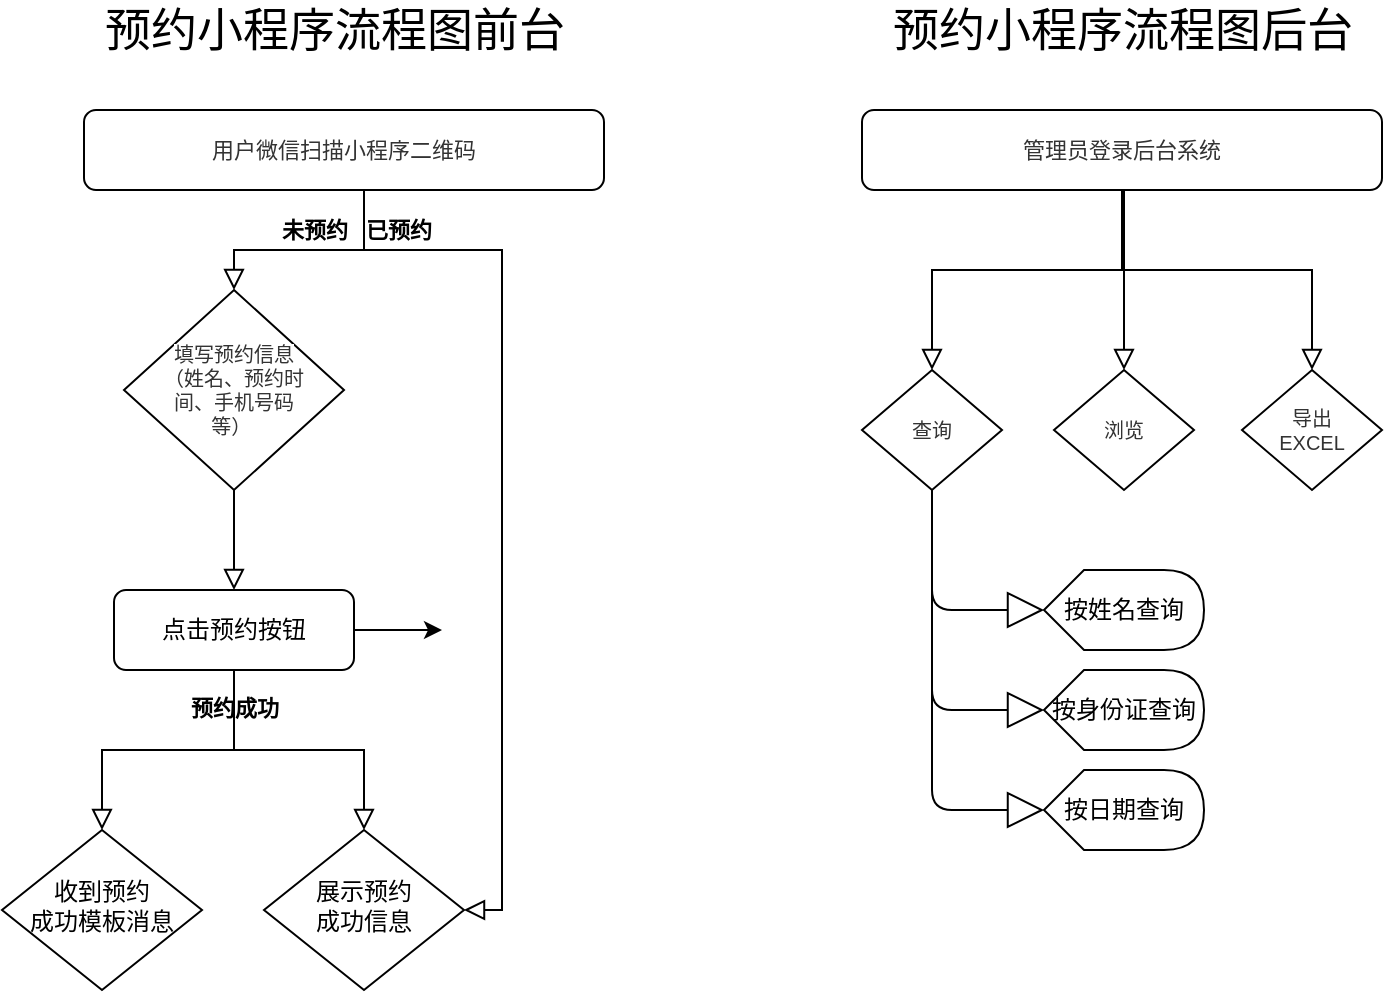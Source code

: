 <mxfile version="14.0.4" type="github">
  <diagram id="C5RBs43oDa-KdzZeNtuy" name="Page-1">
    <mxGraphModel dx="1895" dy="710" grid="1" gridSize="10" guides="1" tooltips="1" connect="1" arrows="1" fold="1" page="1" pageScale="1" pageWidth="827" pageHeight="1169" math="0" shadow="0">
      <root>
        <mxCell id="WIyWlLk6GJQsqaUBKTNV-0" />
        <mxCell id="WIyWlLk6GJQsqaUBKTNV-1" parent="WIyWlLk6GJQsqaUBKTNV-0" />
        <mxCell id="WIyWlLk6GJQsqaUBKTNV-3" value="&lt;span style=&quot;color: rgb(51, 51, 51); font-size: 11px; background-color: rgb(255, 255, 255);&quot;&gt;用户微信扫描小程序二维码&lt;/span&gt;" style="rounded=1;whiteSpace=wrap;html=1;fontSize=11;glass=0;strokeWidth=1;shadow=0;" parent="WIyWlLk6GJQsqaUBKTNV-1" vertex="1">
          <mxGeometry x="91" y="80" width="260" height="40" as="geometry" />
        </mxCell>
        <mxCell id="WIyWlLk6GJQsqaUBKTNV-4" value="" style="rounded=0;html=1;jettySize=auto;orthogonalLoop=1;fontSize=11;endArrow=block;endFill=0;endSize=8;strokeWidth=1;shadow=0;labelBackgroundColor=none;edgeStyle=orthogonalEdgeStyle;fontStyle=1;entryX=0.5;entryY=0;entryDx=0;entryDy=0;" parent="WIyWlLk6GJQsqaUBKTNV-1" source="WIyWlLk6GJQsqaUBKTNV-6" target="WIyWlLk6GJQsqaUBKTNV-7" edge="1">
          <mxGeometry relative="1" as="geometry">
            <mxPoint as="offset" />
            <mxPoint x="166" y="310" as="targetPoint" />
          </mxGeometry>
        </mxCell>
        <object label="未预约" id="WIyWlLk6GJQsqaUBKTNV-5">
          <mxCell style="edgeStyle=orthogonalEdgeStyle;rounded=0;html=1;jettySize=auto;orthogonalLoop=1;fontSize=11;endArrow=block;endFill=0;endSize=8;strokeWidth=1;shadow=0;labelBackgroundColor=none;exitX=0.5;exitY=1;exitDx=0;exitDy=0;entryX=0.5;entryY=0;entryDx=0;entryDy=0;fontStyle=1" parent="WIyWlLk6GJQsqaUBKTNV-1" source="WIyWlLk6GJQsqaUBKTNV-3" target="WIyWlLk6GJQsqaUBKTNV-6" edge="1">
            <mxGeometry x="0.037" y="-10" relative="1" as="geometry">
              <mxPoint as="offset" />
              <Array as="points">
                <mxPoint x="231" y="120" />
                <mxPoint x="231" y="150" />
                <mxPoint x="166" y="150" />
              </Array>
            </mxGeometry>
          </mxCell>
        </object>
        <mxCell id="WIyWlLk6GJQsqaUBKTNV-6" value="&lt;span style=&quot;color: rgb(51 , 51 , 51) ; background-color: rgb(255 , 255 , 255) ; font-size: 10px&quot;&gt;填写预约信息&lt;br&gt;（姓名、预约时间、手机号码等）&amp;nbsp;&lt;/span&gt;" style="rhombus;whiteSpace=wrap;html=1;shadow=0;fontFamily=Helvetica;fontSize=10;align=center;strokeWidth=1;spacing=10;spacingTop=10;spacingLeft=10;spacingBottom=10;spacingRight=10;" parent="WIyWlLk6GJQsqaUBKTNV-1" vertex="1">
          <mxGeometry x="111" y="170" width="110" height="100" as="geometry" />
        </mxCell>
        <mxCell id="WIyWlLk6GJQsqaUBKTNV-7" value="点击预约按钮" style="rounded=1;whiteSpace=wrap;html=1;fontSize=12;glass=0;strokeWidth=1;shadow=0;" parent="WIyWlLk6GJQsqaUBKTNV-1" vertex="1">
          <mxGeometry x="106" y="320" width="120" height="40" as="geometry" />
        </mxCell>
        <object label="" id="moW7MfI9QaKfDxdkwFT4-2">
          <mxCell style="edgeStyle=orthogonalEdgeStyle;rounded=0;html=1;jettySize=auto;orthogonalLoop=1;fontSize=11;endArrow=block;endFill=0;endSize=8;strokeWidth=1;shadow=0;labelBackgroundColor=none;fontStyle=1;exitX=0.5;exitY=1;exitDx=0;exitDy=0;entryX=0.5;entryY=0;entryDx=0;entryDy=0;" parent="WIyWlLk6GJQsqaUBKTNV-1" source="WIyWlLk6GJQsqaUBKTNV-7" target="moW7MfI9QaKfDxdkwFT4-7" edge="1">
            <mxGeometry x="0.035" y="20" relative="1" as="geometry">
              <mxPoint as="offset" />
              <mxPoint x="211" y="400" as="sourcePoint" />
              <mxPoint x="231" y="440" as="targetPoint" />
            </mxGeometry>
          </mxCell>
        </object>
        <object label="已预约" id="moW7MfI9QaKfDxdkwFT4-5">
          <mxCell style="edgeStyle=orthogonalEdgeStyle;rounded=0;html=1;jettySize=auto;orthogonalLoop=1;fontSize=11;endArrow=block;endFill=0;endSize=8;strokeWidth=1;shadow=0;labelBackgroundColor=none;exitX=0.5;exitY=1;exitDx=0;exitDy=0;fontStyle=1;entryX=1;entryY=0.5;entryDx=0;entryDy=0;" parent="WIyWlLk6GJQsqaUBKTNV-1" source="WIyWlLk6GJQsqaUBKTNV-3" target="moW7MfI9QaKfDxdkwFT4-7" edge="1">
            <mxGeometry x="-0.754" y="10" relative="1" as="geometry">
              <mxPoint as="offset" />
              <mxPoint x="366" y="180" as="sourcePoint" />
              <mxPoint x="321" y="630" as="targetPoint" />
              <Array as="points">
                <mxPoint x="231" y="120" />
                <mxPoint x="231" y="150" />
                <mxPoint x="300" y="150" />
                <mxPoint x="300" y="480" />
              </Array>
            </mxGeometry>
          </mxCell>
        </object>
        <mxCell id="moW7MfI9QaKfDxdkwFT4-6" value="收到预约&lt;br&gt;成功模板消息" style="rhombus;whiteSpace=wrap;html=1;shadow=0;fontFamily=Helvetica;fontSize=12;align=center;strokeWidth=1;spacing=6;spacingTop=-4;" parent="WIyWlLk6GJQsqaUBKTNV-1" vertex="1">
          <mxGeometry x="50" y="440" width="100" height="80" as="geometry" />
        </mxCell>
        <mxCell id="moW7MfI9QaKfDxdkwFT4-7" value="展示预约&lt;br&gt;成功信息" style="rhombus;whiteSpace=wrap;html=1;shadow=0;fontFamily=Helvetica;fontSize=12;align=center;strokeWidth=1;spacing=6;spacingTop=-4;" parent="WIyWlLk6GJQsqaUBKTNV-1" vertex="1">
          <mxGeometry x="181" y="440" width="100" height="80" as="geometry" />
        </mxCell>
        <object label="预约成功" id="moW7MfI9QaKfDxdkwFT4-11">
          <mxCell style="edgeStyle=orthogonalEdgeStyle;rounded=0;html=1;jettySize=auto;orthogonalLoop=1;fontSize=11;endArrow=block;endFill=0;endSize=8;strokeWidth=1;shadow=0;labelBackgroundColor=none;fontStyle=1;entryX=0.5;entryY=0;entryDx=0;entryDy=0;exitX=0.5;exitY=1;exitDx=0;exitDy=0;" parent="WIyWlLk6GJQsqaUBKTNV-1" source="WIyWlLk6GJQsqaUBKTNV-7" target="moW7MfI9QaKfDxdkwFT4-6" edge="1">
            <mxGeometry x="-0.742" relative="1" as="geometry">
              <mxPoint as="offset" />
              <mxPoint x="176" y="380" as="sourcePoint" />
              <mxPoint x="241" y="450" as="targetPoint" />
            </mxGeometry>
          </mxCell>
        </object>
        <mxCell id="moW7MfI9QaKfDxdkwFT4-13" value="预约小程序流程图前台" style="text;html=1;align=center;verticalAlign=middle;resizable=0;points=[];autosize=1;fontSize=23;fontStyle=0" parent="WIyWlLk6GJQsqaUBKTNV-1" vertex="1">
          <mxGeometry x="91" y="25" width="250" height="30" as="geometry" />
        </mxCell>
        <mxCell id="g31PPvSDOEEg_XIyvHkc-0" value="预约小程序流程图后台" style="text;html=1;align=center;verticalAlign=middle;resizable=0;points=[];autosize=1;fontSize=23;fontStyle=0" vertex="1" parent="WIyWlLk6GJQsqaUBKTNV-1">
          <mxGeometry x="485" y="25" width="250" height="30" as="geometry" />
        </mxCell>
        <mxCell id="g31PPvSDOEEg_XIyvHkc-1" value="&lt;font color=&quot;#333333&quot;&gt;&lt;span style=&quot;background-color: rgb(255 , 255 , 255)&quot;&gt;管理员登录后台系统&lt;/span&gt;&lt;/font&gt;" style="rounded=1;whiteSpace=wrap;html=1;fontSize=11;glass=0;strokeWidth=1;shadow=0;" vertex="1" parent="WIyWlLk6GJQsqaUBKTNV-1">
          <mxGeometry x="480" y="80" width="260" height="40" as="geometry" />
        </mxCell>
        <mxCell id="g31PPvSDOEEg_XIyvHkc-4" value="&lt;font color=&quot;#333333&quot;&gt;&lt;span style=&quot;background-color: rgb(255 , 255 , 255)&quot;&gt;查询&lt;/span&gt;&lt;/font&gt;" style="rhombus;whiteSpace=wrap;html=1;shadow=0;fontFamily=Helvetica;fontSize=10;align=center;strokeWidth=1;spacing=10;spacingTop=10;spacingLeft=10;spacingBottom=10;spacingRight=10;" vertex="1" parent="WIyWlLk6GJQsqaUBKTNV-1">
          <mxGeometry x="480" y="210" width="70" height="60" as="geometry" />
        </mxCell>
        <mxCell id="g31PPvSDOEEg_XIyvHkc-6" value="&lt;font color=&quot;#333333&quot;&gt;&lt;span style=&quot;background-color: rgb(255 , 255 , 255)&quot;&gt;浏览&lt;/span&gt;&lt;/font&gt;" style="rhombus;whiteSpace=wrap;html=1;shadow=0;fontFamily=Helvetica;fontSize=10;align=center;strokeWidth=1;spacing=10;spacingTop=10;spacingLeft=10;spacingBottom=10;spacingRight=10;" vertex="1" parent="WIyWlLk6GJQsqaUBKTNV-1">
          <mxGeometry x="576" y="210" width="70" height="60" as="geometry" />
        </mxCell>
        <mxCell id="g31PPvSDOEEg_XIyvHkc-7" value="&lt;font color=&quot;#333333&quot;&gt;&lt;span style=&quot;background-color: rgb(255 , 255 , 255)&quot;&gt;导出EXCEL&lt;/span&gt;&lt;/font&gt;" style="rhombus;whiteSpace=wrap;html=1;shadow=0;fontFamily=Helvetica;fontSize=10;align=center;strokeWidth=1;spacing=10;spacingTop=10;spacingLeft=10;spacingBottom=10;spacingRight=10;" vertex="1" parent="WIyWlLk6GJQsqaUBKTNV-1">
          <mxGeometry x="670" y="210" width="70" height="60" as="geometry" />
        </mxCell>
        <object label="" id="g31PPvSDOEEg_XIyvHkc-8">
          <mxCell style="edgeStyle=orthogonalEdgeStyle;rounded=0;html=1;jettySize=auto;orthogonalLoop=1;fontSize=11;endArrow=block;endFill=0;endSize=8;strokeWidth=1;shadow=0;labelBackgroundColor=none;fontStyle=1;entryX=0.5;entryY=0;entryDx=0;entryDy=0;exitX=0.5;exitY=1;exitDx=0;exitDy=0;" edge="1" parent="WIyWlLk6GJQsqaUBKTNV-1" source="g31PPvSDOEEg_XIyvHkc-1" target="g31PPvSDOEEg_XIyvHkc-4">
            <mxGeometry x="-0.754" y="10" relative="1" as="geometry">
              <mxPoint as="offset" />
              <mxPoint x="575" y="160" as="sourcePoint" />
              <mxPoint x="575" y="530" as="targetPoint" />
              <Array as="points">
                <mxPoint x="610" y="160" />
                <mxPoint x="515" y="160" />
              </Array>
            </mxGeometry>
          </mxCell>
        </object>
        <object label="" id="g31PPvSDOEEg_XIyvHkc-9">
          <mxCell style="edgeStyle=orthogonalEdgeStyle;rounded=0;html=1;jettySize=auto;orthogonalLoop=1;fontSize=11;endArrow=block;endFill=0;endSize=8;strokeWidth=1;shadow=0;labelBackgroundColor=none;fontStyle=1;entryX=0.5;entryY=0;entryDx=0;entryDy=0;exitX=0.5;exitY=1;exitDx=0;exitDy=0;" edge="1" parent="WIyWlLk6GJQsqaUBKTNV-1" source="g31PPvSDOEEg_XIyvHkc-1" target="g31PPvSDOEEg_XIyvHkc-6">
            <mxGeometry x="-0.754" y="10" relative="1" as="geometry">
              <mxPoint as="offset" />
              <mxPoint x="620" y="130" as="sourcePoint" />
              <mxPoint x="525" y="220" as="targetPoint" />
              <Array as="points">
                <mxPoint x="611" y="120" />
              </Array>
            </mxGeometry>
          </mxCell>
        </object>
        <object label="" id="g31PPvSDOEEg_XIyvHkc-10">
          <mxCell style="edgeStyle=orthogonalEdgeStyle;rounded=0;html=1;jettySize=auto;orthogonalLoop=1;fontSize=11;endArrow=block;endFill=0;endSize=8;strokeWidth=1;shadow=0;labelBackgroundColor=none;fontStyle=1;entryX=0.5;entryY=0;entryDx=0;entryDy=0;exitX=0.596;exitY=1;exitDx=0;exitDy=0;exitPerimeter=0;" edge="1" parent="WIyWlLk6GJQsqaUBKTNV-1" source="g31PPvSDOEEg_XIyvHkc-1" target="g31PPvSDOEEg_XIyvHkc-7">
            <mxGeometry x="-0.754" y="10" relative="1" as="geometry">
              <mxPoint as="offset" />
              <mxPoint x="620" y="130" as="sourcePoint" />
              <mxPoint x="525" y="220" as="targetPoint" />
              <Array as="points">
                <mxPoint x="610" y="120" />
                <mxPoint x="610" y="160" />
                <mxPoint x="705" y="160" />
              </Array>
            </mxGeometry>
          </mxCell>
        </object>
        <mxCell id="g31PPvSDOEEg_XIyvHkc-12" value="按姓名查询" style="shape=display;whiteSpace=wrap;html=1;" vertex="1" parent="WIyWlLk6GJQsqaUBKTNV-1">
          <mxGeometry x="571" y="310" width="80" height="40" as="geometry" />
        </mxCell>
        <mxCell id="g31PPvSDOEEg_XIyvHkc-14" style="edgeStyle=orthogonalEdgeStyle;html=1;labelBackgroundColor=none;startFill=0;startSize=8;endArrow=block;endFill=0;endSize=16;fontFamily=Verdana;fontSize=12;exitX=0.5;exitY=1;exitDx=0;exitDy=0;entryX=0;entryY=0.5;entryDx=0;entryDy=0;entryPerimeter=0;" edge="1" parent="WIyWlLk6GJQsqaUBKTNV-1" source="g31PPvSDOEEg_XIyvHkc-4" target="g31PPvSDOEEg_XIyvHkc-12">
          <mxGeometry relative="1" as="geometry">
            <Array as="points">
              <mxPoint x="515" y="330" />
            </Array>
            <mxPoint x="605" y="482" as="sourcePoint" />
            <mxPoint x="565" y="400" as="targetPoint" />
          </mxGeometry>
        </mxCell>
        <mxCell id="g31PPvSDOEEg_XIyvHkc-15" value="按身份证查询" style="shape=display;whiteSpace=wrap;html=1;" vertex="1" parent="WIyWlLk6GJQsqaUBKTNV-1">
          <mxGeometry x="571" y="360" width="80" height="40" as="geometry" />
        </mxCell>
        <mxCell id="g31PPvSDOEEg_XIyvHkc-16" style="edgeStyle=orthogonalEdgeStyle;html=1;labelBackgroundColor=none;startFill=0;startSize=8;endArrow=block;endFill=0;endSize=16;fontFamily=Verdana;fontSize=12;entryX=0;entryY=0.5;entryDx=0;entryDy=0;entryPerimeter=0;" edge="1" parent="WIyWlLk6GJQsqaUBKTNV-1" target="g31PPvSDOEEg_XIyvHkc-15">
          <mxGeometry relative="1" as="geometry">
            <Array as="points">
              <mxPoint x="515" y="380" />
            </Array>
            <mxPoint x="515" y="270" as="sourcePoint" />
            <mxPoint x="565" y="450" as="targetPoint" />
          </mxGeometry>
        </mxCell>
        <mxCell id="g31PPvSDOEEg_XIyvHkc-17" value="按日期查询" style="shape=display;whiteSpace=wrap;html=1;" vertex="1" parent="WIyWlLk6GJQsqaUBKTNV-1">
          <mxGeometry x="571" y="410" width="80" height="40" as="geometry" />
        </mxCell>
        <mxCell id="g31PPvSDOEEg_XIyvHkc-18" style="edgeStyle=orthogonalEdgeStyle;html=1;labelBackgroundColor=none;startFill=0;startSize=8;endArrow=block;endFill=0;endSize=16;fontFamily=Verdana;fontSize=12;entryX=0;entryY=0.5;entryDx=0;entryDy=0;entryPerimeter=0;" edge="1" parent="WIyWlLk6GJQsqaUBKTNV-1" target="g31PPvSDOEEg_XIyvHkc-17">
          <mxGeometry relative="1" as="geometry">
            <Array as="points">
              <mxPoint x="515" y="430" />
            </Array>
            <mxPoint x="515" y="270" as="sourcePoint" />
            <mxPoint x="565" y="500" as="targetPoint" />
          </mxGeometry>
        </mxCell>
        <mxCell id="g31PPvSDOEEg_XIyvHkc-19" value="" style="edgeStyle=segmentEdgeStyle;endArrow=classic;html=1;exitX=1;exitY=0.5;exitDx=0;exitDy=0;" edge="1" parent="WIyWlLk6GJQsqaUBKTNV-1" source="WIyWlLk6GJQsqaUBKTNV-7">
          <mxGeometry width="50" height="50" relative="1" as="geometry">
            <mxPoint x="250" y="340" as="sourcePoint" />
            <mxPoint x="270" y="340" as="targetPoint" />
            <Array as="points">
              <mxPoint x="240" y="340" />
              <mxPoint x="240" y="340" />
            </Array>
          </mxGeometry>
        </mxCell>
      </root>
    </mxGraphModel>
  </diagram>
</mxfile>

